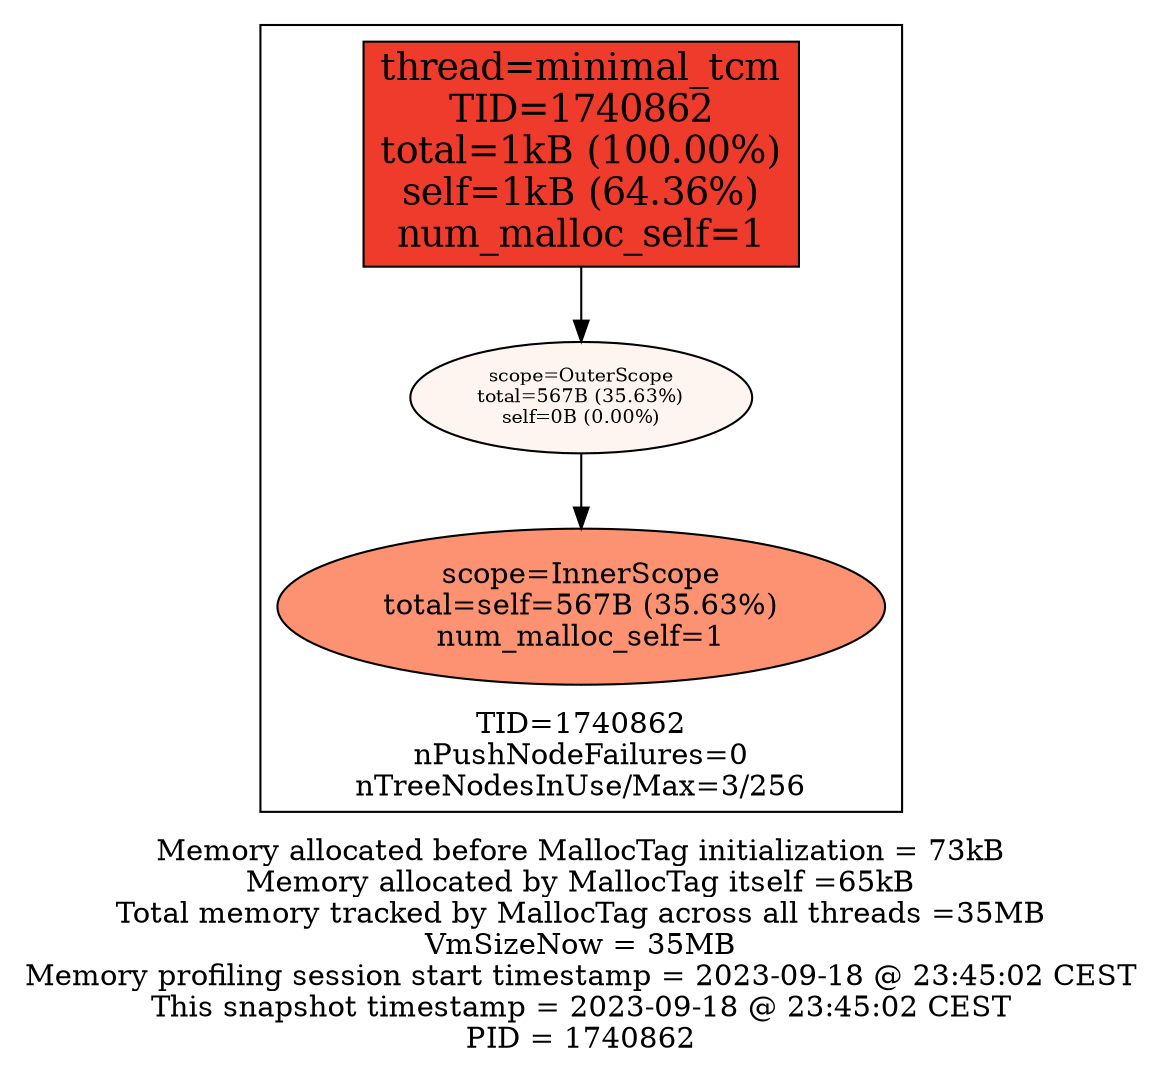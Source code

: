 digraph MallocTree {
 node [colorscheme=reds9 style=filled]
 subgraph cluster_TID1740862 {
  node [colorscheme=reds9 style=filled]
  labelloc="b"
  label="TID=1740862\nnPushNodeFailures=0\nnTreeNodesInUse/Max=3/256\n"
  "1740862_minimal_tcm" [label="thread=minimal_tcm\nTID=1740862\ntotal=1kB (100.00%)\nself=1kB (64.36%)\nnum_malloc_self=1" shape=box fillcolor=6 fontsize=18]
  "1740862_minimal_tcm" -> "1740862_OuterScope"
  "1740862_OuterScope" [label="scope=OuterScope\ntotal=567B (35.63%)\nself=0B (0.00%)" fillcolor=1 fontsize=9]
  "1740862_OuterScope" -> "1740862_InnerScope"
  "1740862_InnerScope" [label="scope=InnerScope\ntotal=self=567B (35.63%)\nnum_malloc_self=1" fillcolor=4 fontsize=14]
 }

 labelloc="b"
 label="Memory allocated before MallocTag initialization = 73kB\nMemory allocated by MallocTag itself =65kB\nTotal memory tracked by MallocTag across all threads =35MB\nVmSizeNow = 35MB\nMemory profiling session start timestamp = 2023-09-18 @ 23:45:02 CEST\nThis snapshot timestamp = 2023-09-18 @ 23:45:02 CEST\nPID = 1740862\n"
}

